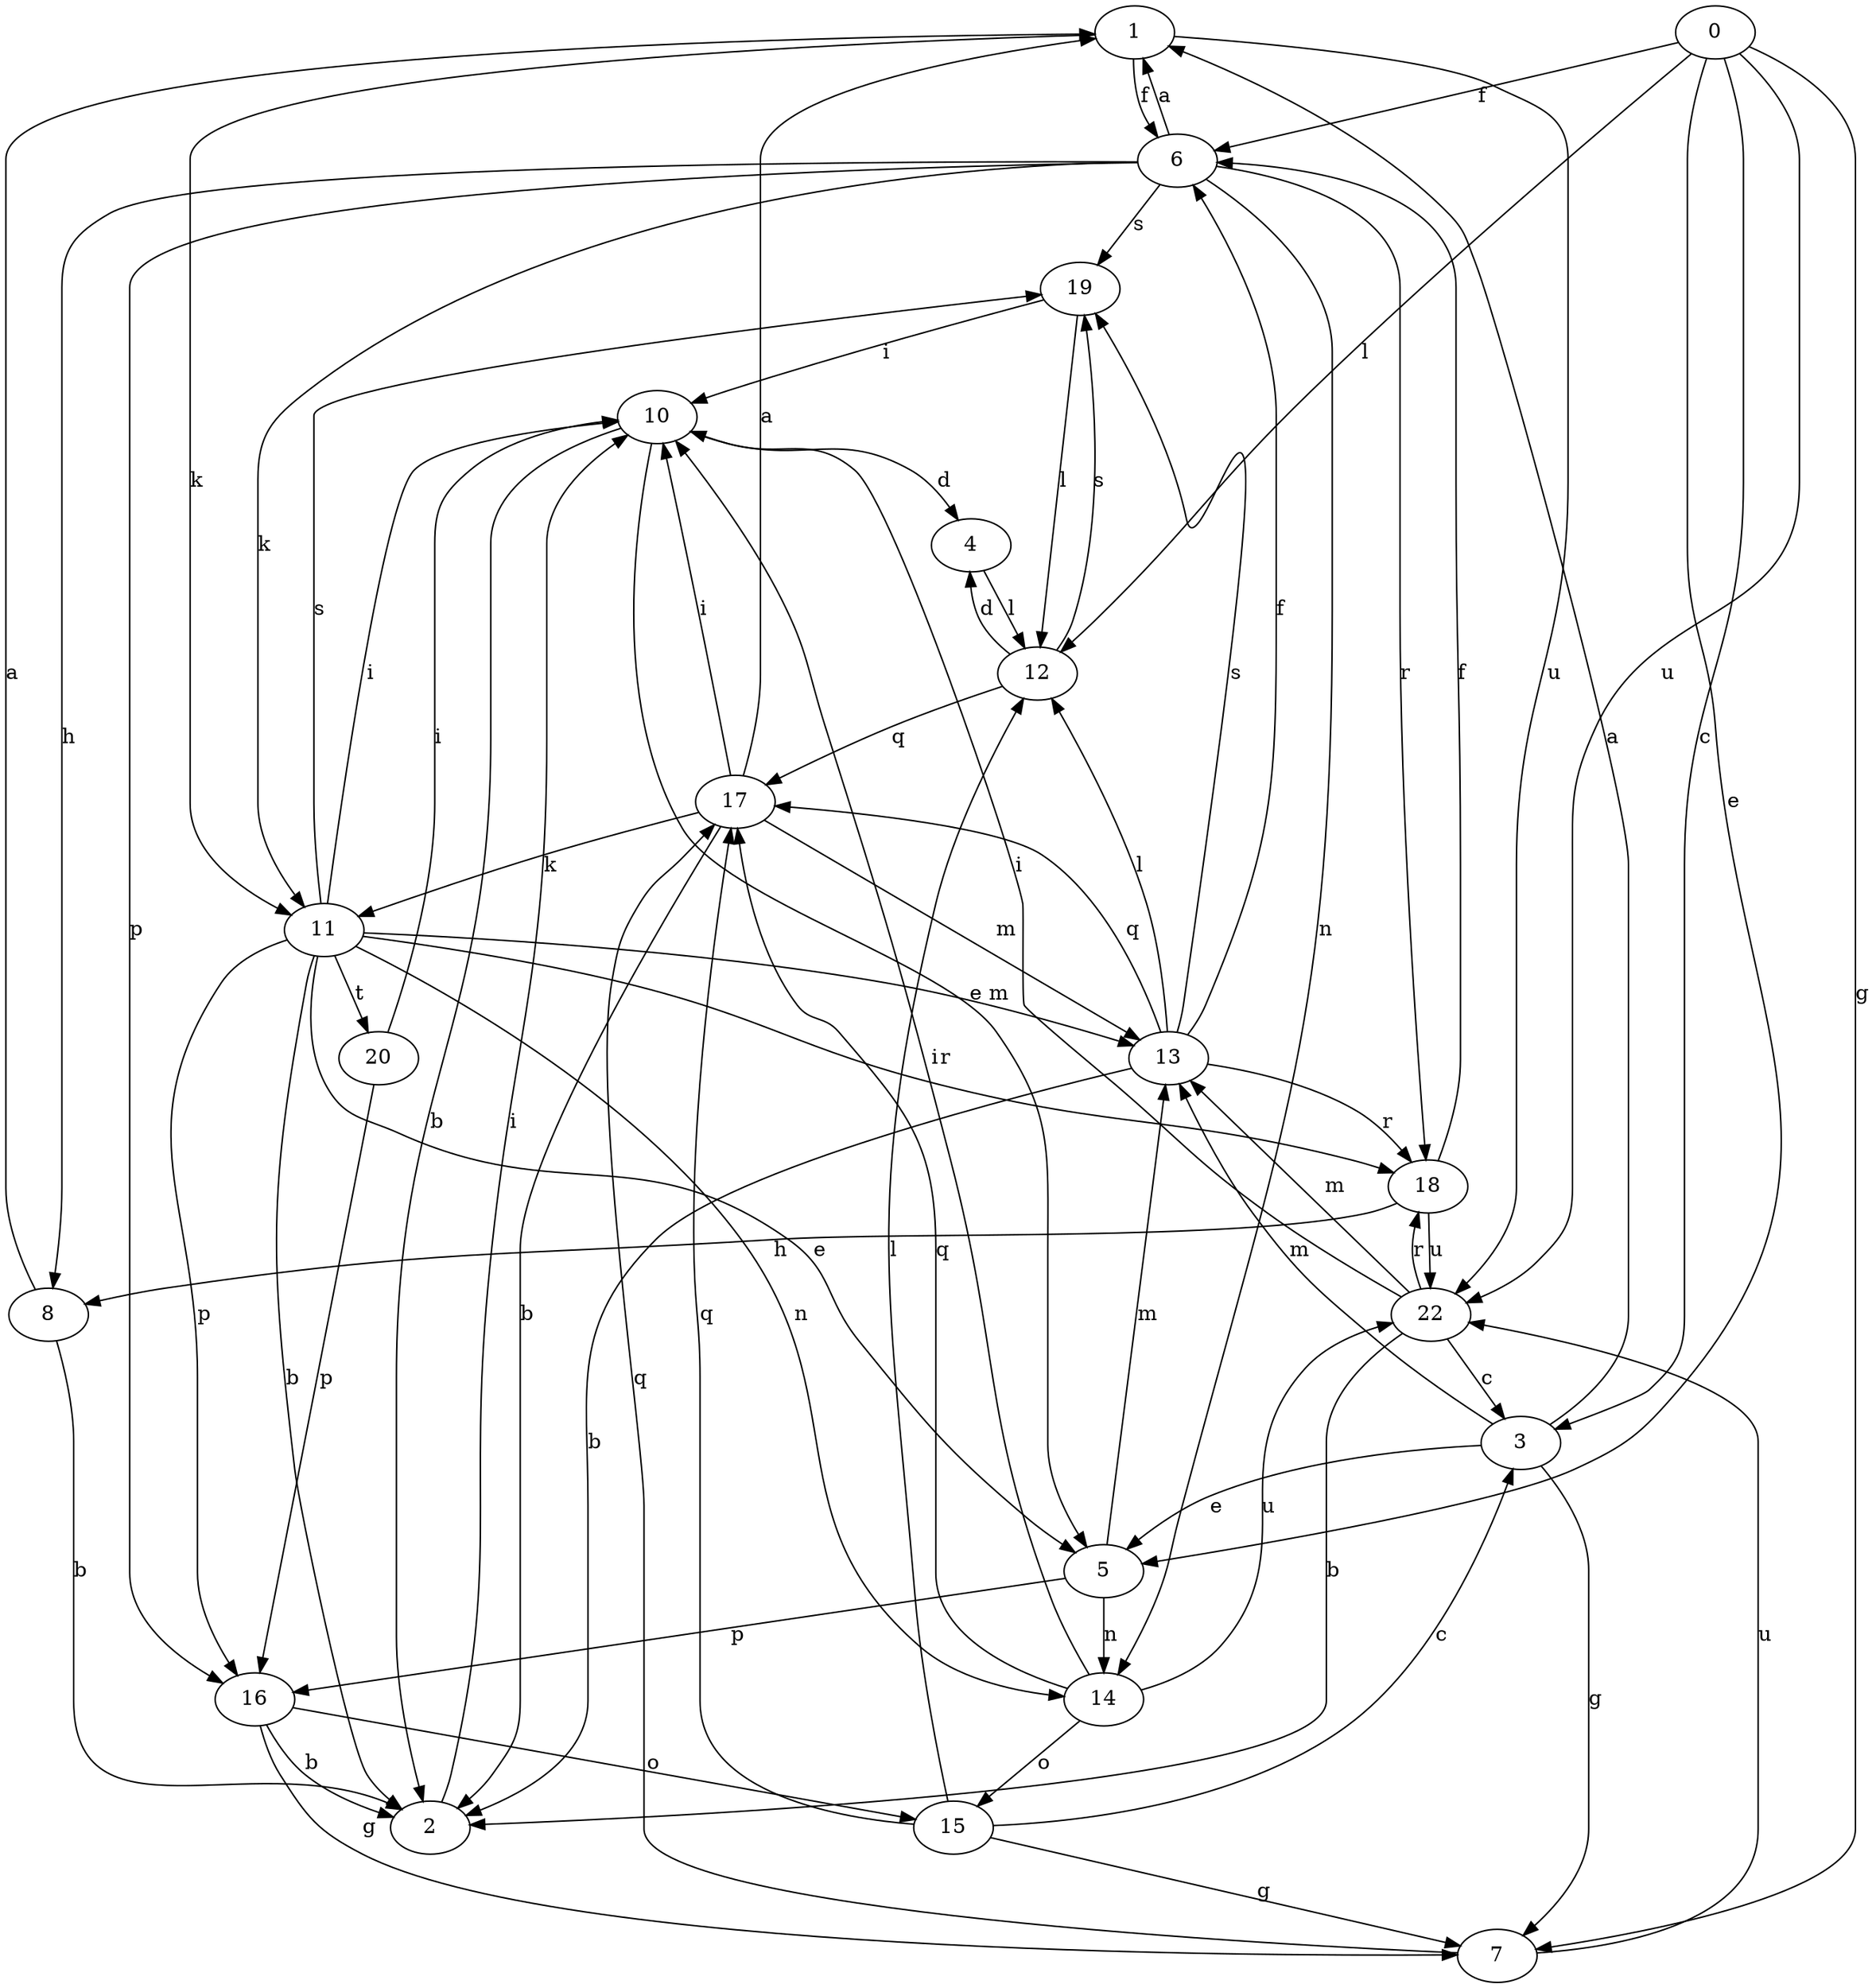 strict digraph  {
1;
2;
0;
3;
4;
5;
6;
7;
8;
10;
11;
12;
13;
14;
15;
16;
17;
18;
19;
20;
22;
1 -> 6  [label=f];
1 -> 11  [label=k];
1 -> 22  [label=u];
2 -> 10  [label=i];
0 -> 3  [label=c];
0 -> 5  [label=e];
0 -> 6  [label=f];
0 -> 7  [label=g];
0 -> 12  [label=l];
0 -> 22  [label=u];
3 -> 1  [label=a];
3 -> 5  [label=e];
3 -> 7  [label=g];
3 -> 13  [label=m];
4 -> 12  [label=l];
5 -> 13  [label=m];
5 -> 14  [label=n];
5 -> 16  [label=p];
6 -> 1  [label=a];
6 -> 8  [label=h];
6 -> 11  [label=k];
6 -> 14  [label=n];
6 -> 16  [label=p];
6 -> 18  [label=r];
6 -> 19  [label=s];
7 -> 17  [label=q];
7 -> 22  [label=u];
8 -> 1  [label=a];
8 -> 2  [label=b];
10 -> 2  [label=b];
10 -> 4  [label=d];
10 -> 5  [label=e];
11 -> 2  [label=b];
11 -> 5  [label=e];
11 -> 10  [label=i];
11 -> 13  [label=m];
11 -> 14  [label=n];
11 -> 16  [label=p];
11 -> 18  [label=r];
11 -> 19  [label=s];
11 -> 20  [label=t];
12 -> 4  [label=d];
12 -> 17  [label=q];
12 -> 19  [label=s];
13 -> 2  [label=b];
13 -> 6  [label=f];
13 -> 12  [label=l];
13 -> 17  [label=q];
13 -> 18  [label=r];
13 -> 19  [label=s];
14 -> 10  [label=i];
14 -> 15  [label=o];
14 -> 17  [label=q];
14 -> 22  [label=u];
15 -> 3  [label=c];
15 -> 7  [label=g];
15 -> 12  [label=l];
15 -> 17  [label=q];
16 -> 2  [label=b];
16 -> 7  [label=g];
16 -> 15  [label=o];
17 -> 1  [label=a];
17 -> 2  [label=b];
17 -> 10  [label=i];
17 -> 11  [label=k];
17 -> 13  [label=m];
18 -> 6  [label=f];
18 -> 8  [label=h];
18 -> 22  [label=u];
19 -> 10  [label=i];
19 -> 12  [label=l];
20 -> 10  [label=i];
20 -> 16  [label=p];
22 -> 2  [label=b];
22 -> 3  [label=c];
22 -> 10  [label=i];
22 -> 13  [label=m];
22 -> 18  [label=r];
}
